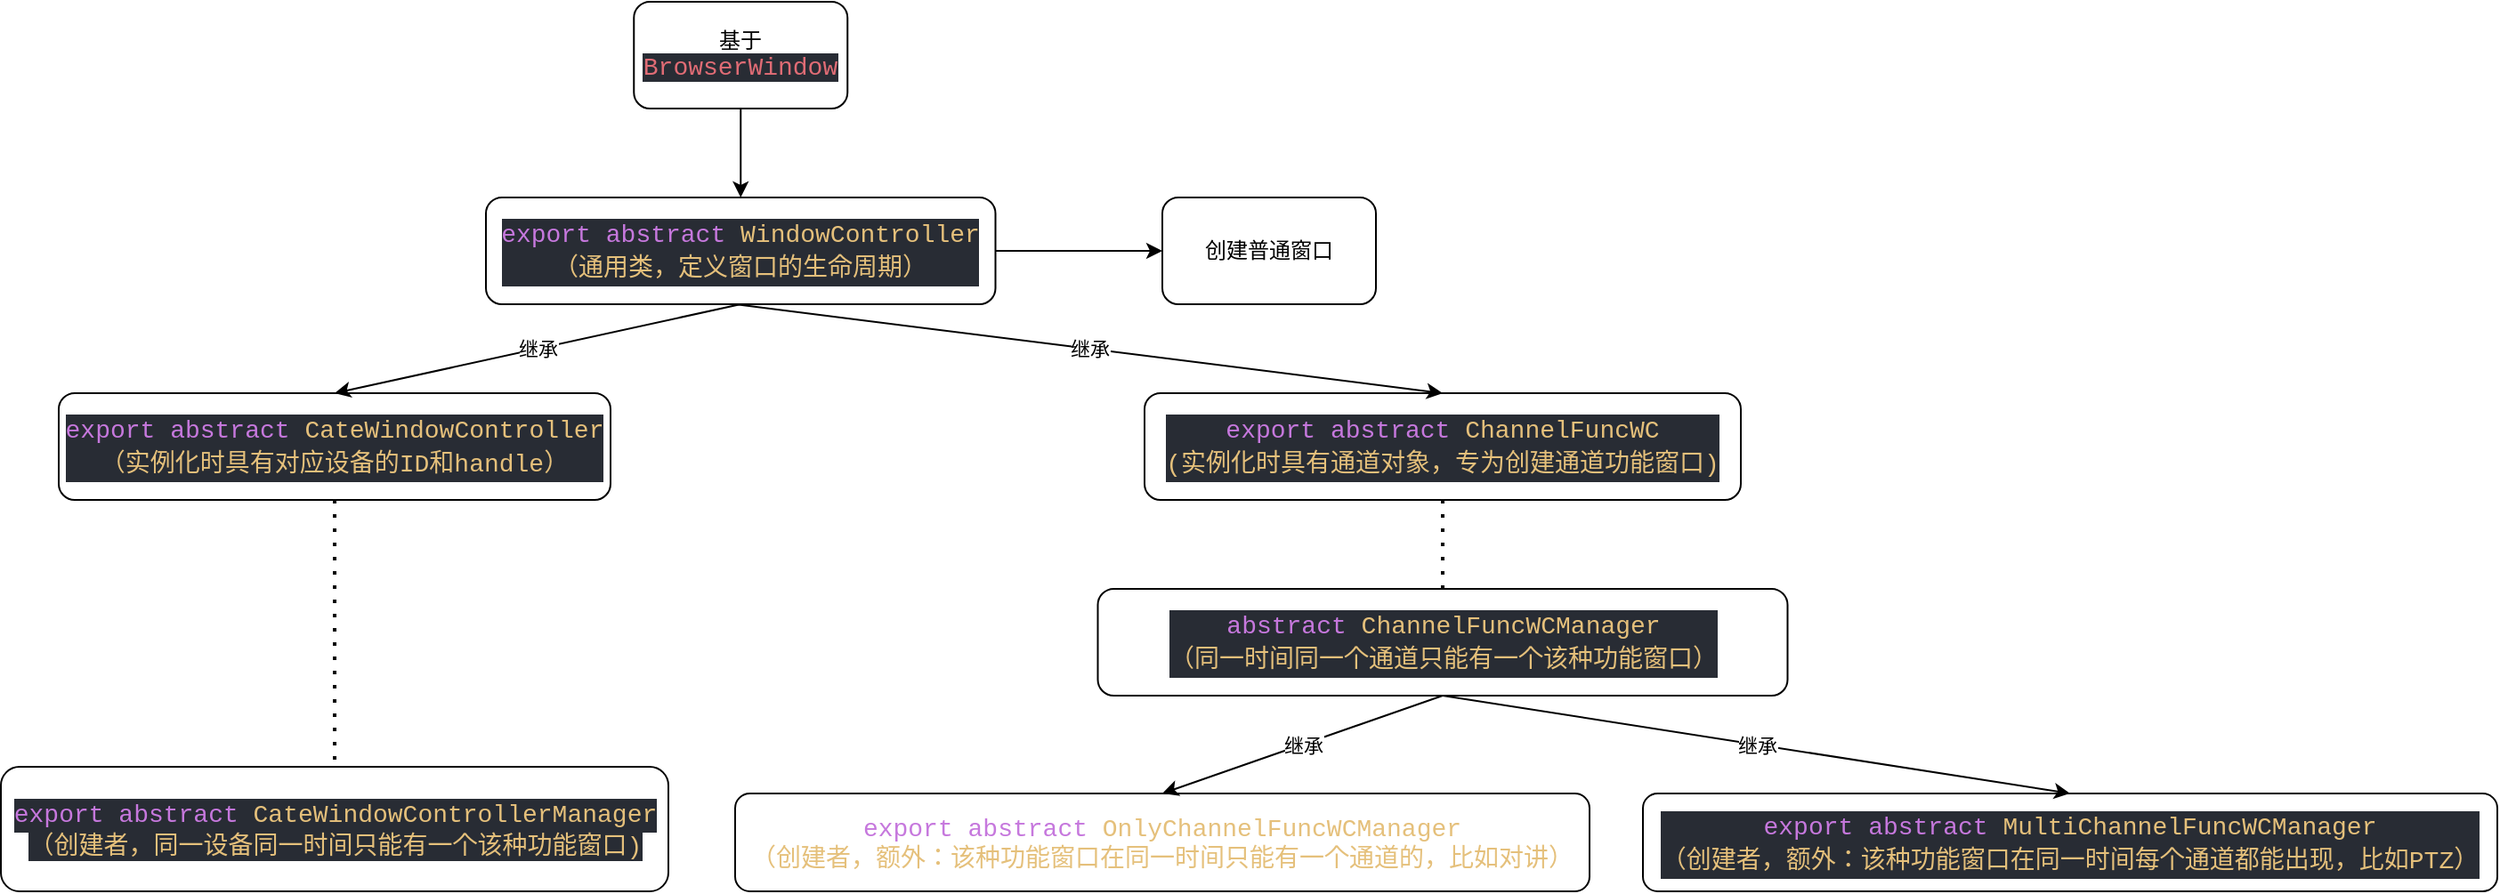 <mxfile>
    <diagram id="ndGPwIGnBEAmaESlfwhB" name="Page-1">
        <mxGraphModel dx="1894" dy="784" grid="1" gridSize="10" guides="1" tooltips="1" connect="1" arrows="1" fold="1" page="1" pageScale="1" pageWidth="850" pageHeight="1100" math="0" shadow="0">
            <root>
                <mxCell id="0"/>
                <mxCell id="1" parent="0"/>
                <mxCell id="4" value="" style="edgeStyle=none;html=1;" parent="1" source="2" target="3" edge="1">
                    <mxGeometry relative="1" as="geometry"/>
                </mxCell>
                <mxCell id="2" value="基于&lt;span style=&quot;color: rgb(224, 108, 117); background-color: rgb(40, 44, 52); font-family: Consolas, &amp;quot;Courier New&amp;quot;, monospace; font-size: 14px;&quot;&gt;BrowserWindow&lt;/span&gt;" style="rounded=1;whiteSpace=wrap;html=1;" parent="1" vertex="1">
                    <mxGeometry x="263.13" y="30" width="120" height="60" as="geometry"/>
                </mxCell>
                <mxCell id="18" value="" style="edgeStyle=none;html=1;" parent="1" source="3" target="17" edge="1">
                    <mxGeometry relative="1" as="geometry"/>
                </mxCell>
                <mxCell id="3" value="&lt;div style=&quot;color: rgb(171, 178, 191); background-color: rgb(40, 44, 52); font-family: Consolas, &amp;quot;Courier New&amp;quot;, monospace; font-size: 14px; line-height: 19px;&quot;&gt;&lt;span style=&quot;color: rgb(198, 120, 221);&quot;&gt;export&lt;/span&gt;&lt;span style=&quot;&quot;&gt; &lt;/span&gt;&lt;span style=&quot;color: rgb(198, 120, 221);&quot;&gt;abstract&lt;/span&gt;&lt;span style=&quot;color: rgb(229, 192, 123);&quot;&gt;&amp;nbsp;WindowController&lt;/span&gt;&lt;/div&gt;&lt;div style=&quot;color: rgb(171, 178, 191); background-color: rgb(40, 44, 52); font-family: Consolas, &amp;quot;Courier New&amp;quot;, monospace; font-size: 14px; line-height: 19px;&quot;&gt;&lt;span style=&quot;color: #e5c07b;&quot;&gt;（通用类，定义窗口的生命周期）&lt;/span&gt;&lt;/div&gt;" style="whiteSpace=wrap;html=1;rounded=1;" parent="1" vertex="1">
                    <mxGeometry x="180" y="140" width="286.25" height="60" as="geometry"/>
                </mxCell>
                <mxCell id="5" value="&lt;div style=&quot;color: rgb(171, 178, 191); background-color: rgb(40, 44, 52); font-family: Consolas, &amp;quot;Courier New&amp;quot;, monospace; font-size: 14px; line-height: 19px;&quot;&gt;&lt;span style=&quot;color: rgb(198, 120, 221);&quot;&gt;export abstract&amp;nbsp;&lt;/span&gt;&lt;span style=&quot;color: #e5c07b;&quot;&gt;CateWindowController&lt;br&gt;（实例化时具有对应设备的ID和handle）&lt;/span&gt;&lt;/div&gt;" style="rounded=1;whiteSpace=wrap;html=1;" parent="1" vertex="1">
                    <mxGeometry x="-60" y="250" width="310" height="60" as="geometry"/>
                </mxCell>
                <mxCell id="9" value="&lt;div style=&quot;color: rgb(171, 178, 191); background-color: rgb(40, 44, 52); font-family: Consolas, &amp;quot;Courier New&amp;quot;, monospace; font-size: 14px; line-height: 19px;&quot;&gt;&lt;span style=&quot;color: rgb(198, 120, 221);&quot;&gt;export abstract&amp;nbsp;&lt;/span&gt;&lt;span style=&quot;color: #e5c07b;&quot;&gt;CateWindowControllerManager&lt;br&gt;&lt;/span&gt;&lt;/div&gt;&lt;span style=&quot;color: rgb(229, 192, 123); font-family: Consolas, &amp;quot;Courier New&amp;quot;, monospace; font-size: 14px; background-color: rgb(40, 44, 52);&quot;&gt;（创建者，同一设备同一时间只能有一个该种功能窗口&lt;/span&gt;&lt;span style=&quot;color: rgb(229, 192, 123); background-color: rgb(40, 44, 52); font-family: Consolas, &amp;quot;Courier New&amp;quot;, monospace; font-size: 14px;&quot;&gt;)&lt;/span&gt;&lt;span style=&quot;color: rgb(229, 192, 123); font-family: Consolas, &amp;quot;Courier New&amp;quot;, monospace; font-size: 14px; background-color: rgb(40, 44, 52);&quot;&gt;&lt;br&gt;&lt;/span&gt;" style="rounded=1;whiteSpace=wrap;html=1;" parent="1" vertex="1">
                    <mxGeometry x="-92.5" y="460" width="375" height="70" as="geometry"/>
                </mxCell>
                <mxCell id="10" value="&lt;div style=&quot;color: rgb(171, 178, 191); background-color: rgb(40, 44, 52); font-family: Consolas, &amp;quot;Courier New&amp;quot;, monospace; font-size: 14px; line-height: 19px;&quot;&gt;&lt;span style=&quot;color: rgb(198, 120, 221);&quot;&gt;export abstract&amp;nbsp;&lt;/span&gt;&lt;span style=&quot;color: rgb(229, 192, 123);&quot;&gt;ChannelFuncWC&lt;br&gt;(实例化时具有通道对象，专为创建通道功能窗口)&lt;/span&gt;&lt;/div&gt;" style="rounded=1;whiteSpace=wrap;html=1;" parent="1" vertex="1">
                    <mxGeometry x="550" y="250" width="335" height="60" as="geometry"/>
                </mxCell>
                <mxCell id="12" value="&lt;div style=&quot;color: rgb(171, 178, 191); background-color: rgb(40, 44, 52); font-family: Consolas, &amp;quot;Courier New&amp;quot;, monospace; font-size: 14px; line-height: 19px;&quot;&gt;&lt;span style=&quot;color: rgb(198, 120, 221);&quot;&gt;abstract&amp;nbsp;&lt;/span&gt;&lt;span style=&quot;color: #e5c07b;&quot;&gt;ChannelFuncWCManager&lt;br&gt;（同一时间同一个通道只能有一个该种功能窗口）&lt;/span&gt;&lt;/div&gt;" style="rounded=1;whiteSpace=wrap;html=1;" parent="1" vertex="1">
                    <mxGeometry x="523.75" y="360" width="387.5" height="60" as="geometry"/>
                </mxCell>
                <mxCell id="13" value="&lt;span style=&quot;font-family: Consolas, &amp;quot;Courier New&amp;quot;, monospace; font-size: 14px; color: rgb(198, 120, 221);&quot;&gt;export&lt;/span&gt;&lt;span style=&quot;color: rgb(171, 178, 191); font-family: Consolas, &amp;quot;Courier New&amp;quot;, monospace; font-size: 14px;&quot;&gt;&amp;nbsp;&lt;/span&gt;&lt;span style=&quot;font-family: Consolas, &amp;quot;Courier New&amp;quot;, monospace; font-size: 14px; color: rgb(198, 120, 221);&quot;&gt;abstract&amp;nbsp;&lt;/span&gt;&lt;span style=&quot;font-family: Consolas, &amp;quot;Courier New&amp;quot;, monospace; font-size: 14px; color: rgb(229, 192, 123);&quot;&gt;OnlyChannelFuncWCManager&lt;br&gt;（创建者，额外：该种功能窗口在同一时间只能有一个通道的，比如对讲）&lt;/span&gt;" style="rounded=1;whiteSpace=wrap;html=1;" parent="1" vertex="1">
                    <mxGeometry x="320" y="475" width="480" height="55" as="geometry"/>
                </mxCell>
                <mxCell id="14" value="&lt;div style=&quot;color: rgb(171, 178, 191); background-color: rgb(40, 44, 52); font-family: Consolas, &amp;quot;Courier New&amp;quot;, monospace; font-size: 14px; line-height: 19px;&quot;&gt;&lt;span style=&quot;color: rgb(198, 120, 221);&quot;&gt;export&lt;/span&gt;&lt;span style=&quot;&quot;&gt; &lt;/span&gt;&lt;span style=&quot;color: rgb(198, 120, 221);&quot;&gt;abstract&amp;nbsp;&lt;/span&gt;&lt;span style=&quot;color: #e5c07b;&quot;&gt;MultiChannelFuncWCManager&lt;br&gt;（创建者，额外：该种功能窗口在同一时间每个通道都能出现，比如PTZ）&lt;/span&gt;&lt;/div&gt;" style="rounded=1;whiteSpace=wrap;html=1;" parent="1" vertex="1">
                    <mxGeometry x="830" y="475" width="480" height="55" as="geometry"/>
                </mxCell>
                <mxCell id="15" value="" style="endArrow=classic;html=1;exitX=0.5;exitY=1;exitDx=0;exitDy=0;entryX=0.5;entryY=0;entryDx=0;entryDy=0;" parent="1" source="3" target="5" edge="1">
                    <mxGeometry relative="1" as="geometry">
                        <mxPoint x="370" y="360" as="sourcePoint"/>
                        <mxPoint x="470" y="360" as="targetPoint"/>
                    </mxGeometry>
                </mxCell>
                <mxCell id="16" value="继承" style="edgeLabel;resizable=0;html=1;align=center;verticalAlign=middle;" parent="15" connectable="0" vertex="1">
                    <mxGeometry relative="1" as="geometry"/>
                </mxCell>
                <mxCell id="17" value="创建普通窗口" style="whiteSpace=wrap;html=1;rounded=1;" parent="1" vertex="1">
                    <mxGeometry x="560" y="140" width="120" height="60" as="geometry"/>
                </mxCell>
                <mxCell id="20" value="" style="endArrow=classic;html=1;entryX=0.5;entryY=0;entryDx=0;entryDy=0;" parent="1" target="10" edge="1">
                    <mxGeometry relative="1" as="geometry">
                        <mxPoint x="320" y="200" as="sourcePoint"/>
                        <mxPoint x="105" y="260" as="targetPoint"/>
                    </mxGeometry>
                </mxCell>
                <mxCell id="21" value="继承" style="edgeLabel;resizable=0;html=1;align=center;verticalAlign=middle;" parent="20" connectable="0" vertex="1">
                    <mxGeometry relative="1" as="geometry"/>
                </mxCell>
                <mxCell id="23" value="" style="endArrow=classic;html=1;entryX=0.5;entryY=0;entryDx=0;entryDy=0;exitX=0.5;exitY=1;exitDx=0;exitDy=0;" parent="1" source="12" target="13" edge="1">
                    <mxGeometry relative="1" as="geometry">
                        <mxPoint x="280" y="320" as="sourcePoint"/>
                        <mxPoint x="712.5" y="370" as="targetPoint"/>
                    </mxGeometry>
                </mxCell>
                <mxCell id="24" value="继承" style="edgeLabel;resizable=0;html=1;align=center;verticalAlign=middle;" parent="23" connectable="0" vertex="1">
                    <mxGeometry relative="1" as="geometry"/>
                </mxCell>
                <mxCell id="25" value="" style="endArrow=classic;html=1;entryX=0.5;entryY=0;entryDx=0;entryDy=0;exitX=0.5;exitY=1;exitDx=0;exitDy=0;" parent="1" source="12" target="14" edge="1">
                    <mxGeometry relative="1" as="geometry">
                        <mxPoint x="750" y="410" as="sourcePoint"/>
                        <mxPoint x="540" y="485" as="targetPoint"/>
                    </mxGeometry>
                </mxCell>
                <mxCell id="26" value="继承" style="edgeLabel;resizable=0;html=1;align=center;verticalAlign=middle;" parent="25" connectable="0" vertex="1">
                    <mxGeometry relative="1" as="geometry"/>
                </mxCell>
                <mxCell id="27" value="" style="endArrow=none;dashed=1;html=1;dashPattern=1 3;strokeWidth=2;exitX=0.5;exitY=1;exitDx=0;exitDy=0;entryX=0.5;entryY=0;entryDx=0;entryDy=0;" parent="1" source="5" target="9" edge="1">
                    <mxGeometry width="50" height="50" relative="1" as="geometry">
                        <mxPoint x="460" y="210" as="sourcePoint"/>
                        <mxPoint x="510" y="160" as="targetPoint"/>
                    </mxGeometry>
                </mxCell>
                <mxCell id="28" value="" style="endArrow=none;dashed=1;html=1;dashPattern=1 3;strokeWidth=2;exitX=0.5;exitY=1;exitDx=0;exitDy=0;entryX=0.5;entryY=0;entryDx=0;entryDy=0;" parent="1" source="10" target="12" edge="1">
                    <mxGeometry width="50" height="50" relative="1" as="geometry">
                        <mxPoint x="105" y="320" as="sourcePoint"/>
                        <mxPoint x="105" y="470" as="targetPoint"/>
                    </mxGeometry>
                </mxCell>
            </root>
        </mxGraphModel>
    </diagram>
</mxfile>
